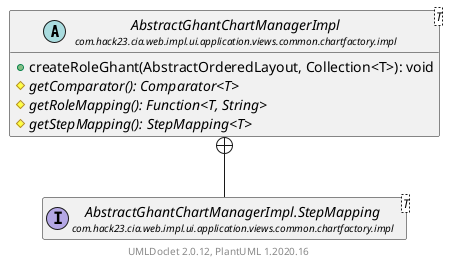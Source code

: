 @startuml
    set namespaceSeparator none
    hide empty fields
    hide empty methods

    abstract class "<size:14>AbstractGhantChartManagerImpl\n<size:10>com.hack23.cia.web.impl.ui.application.views.common.chartfactory.impl" as com.hack23.cia.web.impl.ui.application.views.common.chartfactory.impl.AbstractGhantChartManagerImpl<T> [[AbstractGhantChartManagerImpl.html]] {
        +createRoleGhant(AbstractOrderedLayout, Collection<T>): void
        {abstract} #getComparator(): Comparator<T>
        {abstract} #getRoleMapping(): Function<T, String>
        {abstract} #getStepMapping(): StepMapping<T>
    }
    interface "<size:14>AbstractGhantChartManagerImpl.StepMapping\n<size:10>com.hack23.cia.web.impl.ui.application.views.common.chartfactory.impl" as com.hack23.cia.web.impl.ui.application.views.common.chartfactory.impl.AbstractGhantChartManagerImpl.StepMapping<T> [[AbstractGhantChartManagerImpl.StepMapping.html]]

    com.hack23.cia.web.impl.ui.application.views.common.chartfactory.impl.AbstractGhantChartManagerImpl +-- com.hack23.cia.web.impl.ui.application.views.common.chartfactory.impl.AbstractGhantChartManagerImpl.StepMapping

    center footer UMLDoclet 2.0.12, PlantUML 1.2020.16
@enduml
